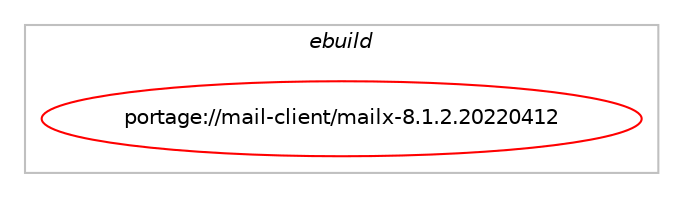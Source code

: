 digraph prolog {

# *************
# Graph options
# *************

newrank=true;
concentrate=true;
compound=true;
graph [rankdir=LR,fontname=Helvetica,fontsize=10,ranksep=1.5];#, ranksep=2.5, nodesep=0.2];
edge  [arrowhead=vee];
node  [fontname=Helvetica,fontsize=10];

# **********
# The ebuild
# **********

subgraph cluster_leftcol {
color=gray;
label=<<i>ebuild</i>>;
id [label="portage://mail-client/mailx-8.1.2.20220412", color=red, width=4, href="../mail-client/mailx-8.1.2.20220412.svg"];
}

# ****************
# The dependencies
# ****************

subgraph cluster_midcol {
color=gray;
label=<<i>dependencies</i>>;
subgraph cluster_compile {
fillcolor="#eeeeee";
style=filled;
label=<<i>compile</i>>;
# *** BEGIN UNKNOWN DEPENDENCY TYPE (TODO) ***
# id -> equal(any_of_group([package_dependency(portage://mail-client/mailx-8.1.2.20220412,install,no,mail-client,mailx-support,none,[,,],[],[]),package_dependency(portage://mail-client/mailx-8.1.2.20220412,install,no,mail-mta,opensmtpd,none,[,,],[],[])]))
# *** END UNKNOWN DEPENDENCY TYPE (TODO) ***

# *** BEGIN UNKNOWN DEPENDENCY TYPE (TODO) ***
# id -> equal(package_dependency(portage://mail-client/mailx-8.1.2.20220412,install,no,dev-libs,libbsd,none,[,,],[],[]))
# *** END UNKNOWN DEPENDENCY TYPE (TODO) ***

# *** BEGIN UNKNOWN DEPENDENCY TYPE (TODO) ***
# id -> equal(package_dependency(portage://mail-client/mailx-8.1.2.20220412,install,no,net-libs,liblockfile,greaterequal,[1.03,,,1.03],[],[]))
# *** END UNKNOWN DEPENDENCY TYPE (TODO) ***

# *** BEGIN UNKNOWN DEPENDENCY TYPE (TODO) ***
# id -> equal(package_dependency(portage://mail-client/mailx-8.1.2.20220412,install,no,virtual,mta,none,[,,],[],[]))
# *** END UNKNOWN DEPENDENCY TYPE (TODO) ***

}
subgraph cluster_compileandrun {
fillcolor="#eeeeee";
style=filled;
label=<<i>compile and run</i>>;
}
subgraph cluster_run {
fillcolor="#eeeeee";
style=filled;
label=<<i>run</i>>;
# *** BEGIN UNKNOWN DEPENDENCY TYPE (TODO) ***
# id -> equal(any_of_group([package_dependency(portage://mail-client/mailx-8.1.2.20220412,run,no,mail-client,mailx-support,none,[,,],[],[]),package_dependency(portage://mail-client/mailx-8.1.2.20220412,run,no,mail-mta,opensmtpd,none,[,,],[],[])]))
# *** END UNKNOWN DEPENDENCY TYPE (TODO) ***

# *** BEGIN UNKNOWN DEPENDENCY TYPE (TODO) ***
# id -> equal(package_dependency(portage://mail-client/mailx-8.1.2.20220412,run,no,dev-libs,libbsd,none,[,,],[],[]))
# *** END UNKNOWN DEPENDENCY TYPE (TODO) ***

# *** BEGIN UNKNOWN DEPENDENCY TYPE (TODO) ***
# id -> equal(package_dependency(portage://mail-client/mailx-8.1.2.20220412,run,no,net-libs,liblockfile,greaterequal,[1.03,,,1.03],[],[]))
# *** END UNKNOWN DEPENDENCY TYPE (TODO) ***

# *** BEGIN UNKNOWN DEPENDENCY TYPE (TODO) ***
# id -> equal(package_dependency(portage://mail-client/mailx-8.1.2.20220412,run,no,virtual,mta,none,[,,],[],[]))
# *** END UNKNOWN DEPENDENCY TYPE (TODO) ***

# *** BEGIN UNKNOWN DEPENDENCY TYPE (TODO) ***
# id -> equal(package_dependency(portage://mail-client/mailx-8.1.2.20220412,run,weak,net-mail,mailutils,none,[,,],[],[]))
# *** END UNKNOWN DEPENDENCY TYPE (TODO) ***

}
}

# **************
# The candidates
# **************

subgraph cluster_choices {
rank=same;
color=gray;
label=<<i>candidates</i>>;

}

}
